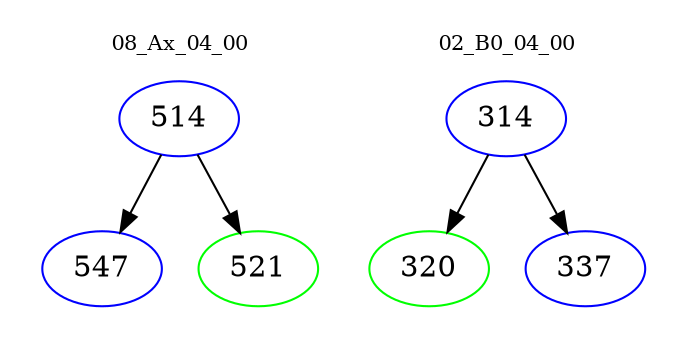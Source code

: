 digraph{
subgraph cluster_0 {
color = white
label = "08_Ax_04_00";
fontsize=10;
T0_514 [label="514", color="blue"]
T0_514 -> T0_547 [color="black"]
T0_547 [label="547", color="blue"]
T0_514 -> T0_521 [color="black"]
T0_521 [label="521", color="green"]
}
subgraph cluster_1 {
color = white
label = "02_B0_04_00";
fontsize=10;
T1_314 [label="314", color="blue"]
T1_314 -> T1_320 [color="black"]
T1_320 [label="320", color="green"]
T1_314 -> T1_337 [color="black"]
T1_337 [label="337", color="blue"]
}
}
